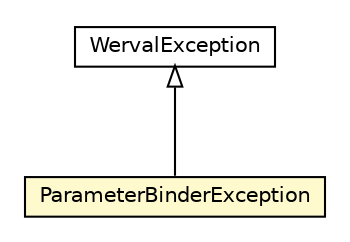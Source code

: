 #!/usr/local/bin/dot
#
# Class diagram 
# Generated by UMLGraph version R5_6-24-gf6e263 (http://www.umlgraph.org/)
#

digraph G {
	edge [fontname="Helvetica",fontsize=10,labelfontname="Helvetica",labelfontsize=10];
	node [fontname="Helvetica",fontsize=10,shape=plaintext];
	nodesep=0.25;
	ranksep=0.5;
	// io.werval.api.exceptions.ParameterBinderException
	c27189 [label=<<table title="io.werval.api.exceptions.ParameterBinderException" border="0" cellborder="1" cellspacing="0" cellpadding="2" port="p" bgcolor="lemonChiffon" href="./ParameterBinderException.html">
		<tr><td><table border="0" cellspacing="0" cellpadding="1">
<tr><td align="center" balign="center"> ParameterBinderException </td></tr>
		</table></td></tr>
		</table>>, URL="./ParameterBinderException.html", fontname="Helvetica", fontcolor="black", fontsize=10.0];
	// io.werval.api.exceptions.WervalException
	c27193 [label=<<table title="io.werval.api.exceptions.WervalException" border="0" cellborder="1" cellspacing="0" cellpadding="2" port="p" href="./WervalException.html">
		<tr><td><table border="0" cellspacing="0" cellpadding="1">
<tr><td align="center" balign="center"> WervalException </td></tr>
		</table></td></tr>
		</table>>, URL="./WervalException.html", fontname="Helvetica", fontcolor="black", fontsize=10.0];
	//io.werval.api.exceptions.ParameterBinderException extends io.werval.api.exceptions.WervalException
	c27193:p -> c27189:p [dir=back,arrowtail=empty];
}

